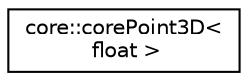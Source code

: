 digraph "Graphical Class Hierarchy"
{
  edge [fontname="Helvetica",fontsize="10",labelfontname="Helvetica",labelfontsize="10"];
  node [fontname="Helvetica",fontsize="10",shape=record];
  rankdir="LR";
  Node1 [label="core::corePoint3D\<\l float \>",height=0.2,width=0.4,color="black", fillcolor="white", style="filled",URL="$structcore_1_1core_point3_d.html"];
}
